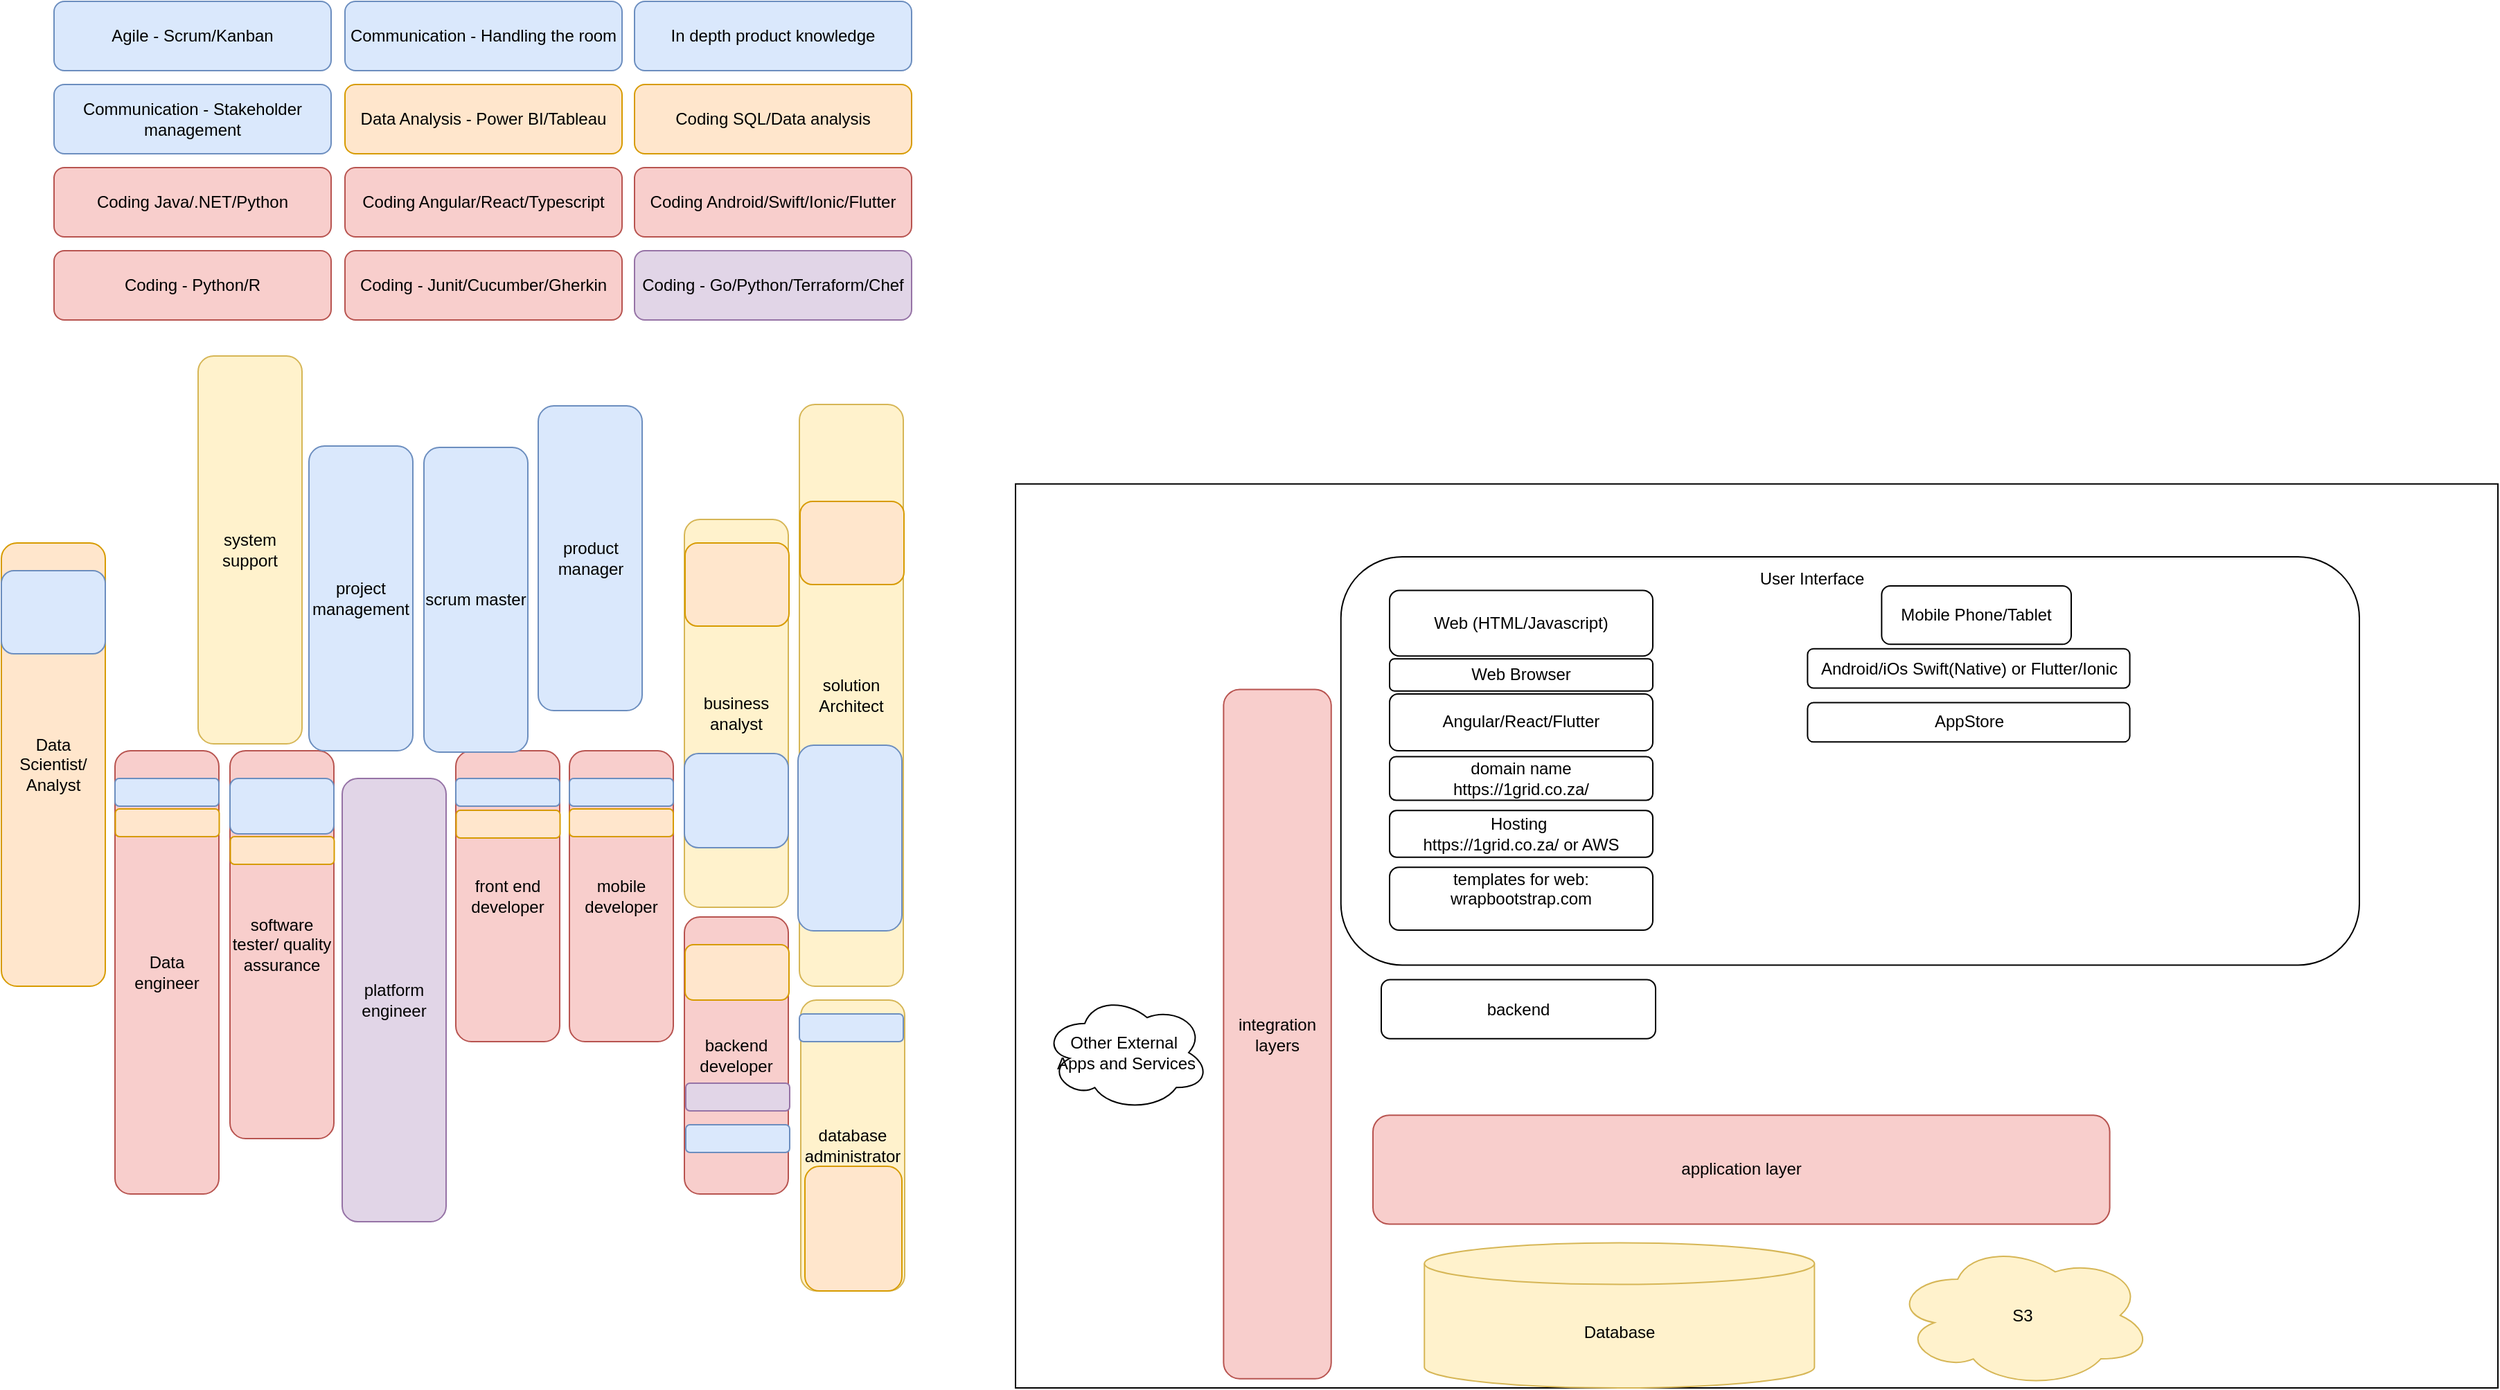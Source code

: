 <mxfile version="24.7.16">
  <diagram name="Page-1" id="NujknsKdn9C_KZ7G8cP3">
    <mxGraphModel dx="1876" dy="634" grid="1" gridSize="10" guides="1" tooltips="1" connect="1" arrows="1" fold="1" page="1" pageScale="1" pageWidth="850" pageHeight="1100" math="0" shadow="0">
      <root>
        <mxCell id="0" />
        <mxCell id="1" parent="0" />
        <mxCell id="dFtFTtCCB6aZaoc2mm9V-1" value="backend developer" style="rounded=1;whiteSpace=wrap;html=1;fillColor=#f8cecc;strokeColor=#b85450;" parent="1" vertex="1">
          <mxGeometry x="431" y="850" width="75" height="200" as="geometry" />
        </mxCell>
        <mxCell id="dFtFTtCCB6aZaoc2mm9V-2" value="front end developer" style="rounded=1;whiteSpace=wrap;html=1;fillColor=#f8cecc;strokeColor=#b85450;" parent="1" vertex="1">
          <mxGeometry x="266" y="730" width="75" height="210" as="geometry" />
        </mxCell>
        <mxCell id="dFtFTtCCB6aZaoc2mm9V-3" value="mobile developer" style="rounded=1;whiteSpace=wrap;html=1;fillColor=#f8cecc;strokeColor=#b85450;" parent="1" vertex="1">
          <mxGeometry x="348" y="730" width="75" height="210" as="geometry" />
        </mxCell>
        <mxCell id="dFtFTtCCB6aZaoc2mm9V-4" value="Coding Java/.NET/Python" style="rounded=1;whiteSpace=wrap;html=1;fillColor=#f8cecc;strokeColor=#b85450;" parent="1" vertex="1">
          <mxGeometry x="-24" y="309" width="200" height="50" as="geometry" />
        </mxCell>
        <mxCell id="dFtFTtCCB6aZaoc2mm9V-5" value="Agile - Scrum/Kanban" style="rounded=1;whiteSpace=wrap;html=1;fillColor=#dae8fc;strokeColor=#6c8ebf;" parent="1" vertex="1">
          <mxGeometry x="-24" y="189" width="200" height="50" as="geometry" />
        </mxCell>
        <mxCell id="dFtFTtCCB6aZaoc2mm9V-6" value="Coding Angular/React/Typescript" style="rounded=1;whiteSpace=wrap;html=1;fillColor=#f8cecc;strokeColor=#b85450;" parent="1" vertex="1">
          <mxGeometry x="186" y="309" width="200" height="50" as="geometry" />
        </mxCell>
        <mxCell id="dFtFTtCCB6aZaoc2mm9V-7" value="Coding Android/Swift/Ionic/Flutter" style="rounded=1;whiteSpace=wrap;html=1;fillColor=#f8cecc;strokeColor=#b85450;" parent="1" vertex="1">
          <mxGeometry x="395" y="309" width="200" height="50" as="geometry" />
        </mxCell>
        <mxCell id="dFtFTtCCB6aZaoc2mm9V-8" value="scrum master" style="rounded=1;whiteSpace=wrap;html=1;fillColor=#dae8fc;strokeColor=#6c8ebf;" parent="1" vertex="1">
          <mxGeometry x="243" y="511" width="75" height="220" as="geometry" />
        </mxCell>
        <mxCell id="dFtFTtCCB6aZaoc2mm9V-10" value="Coding - Go/Python/Terraform/Chef" style="rounded=1;whiteSpace=wrap;html=1;fillColor=#e1d5e7;strokeColor=#9673a6;" parent="1" vertex="1">
          <mxGeometry x="395" y="369" width="200" height="50" as="geometry" />
        </mxCell>
        <mxCell id="dFtFTtCCB6aZaoc2mm9V-11" value="solution Architect" style="rounded=1;whiteSpace=wrap;html=1;fillColor=#fff2cc;strokeColor=#d6b656;" parent="1" vertex="1">
          <mxGeometry x="514" y="480" width="75" height="420" as="geometry" />
        </mxCell>
        <mxCell id="dFtFTtCCB6aZaoc2mm9V-12" value="business analyst" style="rounded=1;whiteSpace=wrap;html=1;fillColor=#fff2cc;strokeColor=#d6b656;" parent="1" vertex="1">
          <mxGeometry x="431" y="563" width="75" height="280" as="geometry" />
        </mxCell>
        <mxCell id="dFtFTtCCB6aZaoc2mm9V-13" value="software tester/ quality assurance" style="rounded=1;whiteSpace=wrap;html=1;fillColor=#f8cecc;strokeColor=#b85450;" parent="1" vertex="1">
          <mxGeometry x="103" y="730" width="75" height="280" as="geometry" />
        </mxCell>
        <mxCell id="dFtFTtCCB6aZaoc2mm9V-14" value="system support" style="rounded=1;whiteSpace=wrap;html=1;fillColor=#fff2cc;strokeColor=#d6b656;" parent="1" vertex="1">
          <mxGeometry x="80" y="445" width="75" height="280" as="geometry" />
        </mxCell>
        <mxCell id="dFtFTtCCB6aZaoc2mm9V-15" value="project management" style="rounded=1;whiteSpace=wrap;html=1;fillColor=#dae8fc;strokeColor=#6c8ebf;" parent="1" vertex="1">
          <mxGeometry x="160" y="510" width="75" height="220" as="geometry" />
        </mxCell>
        <mxCell id="dFtFTtCCB6aZaoc2mm9V-17" value="database administrator" style="rounded=1;whiteSpace=wrap;html=1;fillColor=#fff2cc;strokeColor=#d6b656;" parent="1" vertex="1">
          <mxGeometry x="515" y="910" width="75" height="210" as="geometry" />
        </mxCell>
        <mxCell id="dFtFTtCCB6aZaoc2mm9V-18" value="platform engineer" style="rounded=1;whiteSpace=wrap;html=1;fillColor=#e1d5e7;strokeColor=#9673a6;" parent="1" vertex="1">
          <mxGeometry x="184" y="750" width="75" height="320" as="geometry" />
        </mxCell>
        <mxCell id="dFtFTtCCB6aZaoc2mm9V-19" value="Coding SQL/Data analysis" style="rounded=1;whiteSpace=wrap;html=1;fillColor=#ffe6cc;strokeColor=#d79b00;" parent="1" vertex="1">
          <mxGeometry x="395" y="249" width="200" height="50" as="geometry" />
        </mxCell>
        <mxCell id="dFtFTtCCB6aZaoc2mm9V-20" value="Communication - Handling the room" style="rounded=1;whiteSpace=wrap;html=1;fillColor=#dae8fc;strokeColor=#6c8ebf;" parent="1" vertex="1">
          <mxGeometry x="186" y="189" width="200" height="50" as="geometry" />
        </mxCell>
        <mxCell id="dFtFTtCCB6aZaoc2mm9V-30" value="product manager" style="rounded=1;whiteSpace=wrap;html=1;fillColor=#dae8fc;strokeColor=#6c8ebf;" parent="1" vertex="1">
          <mxGeometry x="325.5" y="481" width="75" height="220" as="geometry" />
        </mxCell>
        <mxCell id="dFtFTtCCB6aZaoc2mm9V-31" value="In depth product knowledge" style="rounded=1;whiteSpace=wrap;html=1;fillColor=#dae8fc;strokeColor=#6c8ebf;" parent="1" vertex="1">
          <mxGeometry x="395" y="189" width="200" height="50" as="geometry" />
        </mxCell>
        <mxCell id="dFtFTtCCB6aZaoc2mm9V-32" value="Communication - Stakeh&lt;span style=&quot;background-color: initial;&quot;&gt;older management&lt;/span&gt;" style="rounded=1;whiteSpace=wrap;html=1;fillColor=#dae8fc;strokeColor=#6c8ebf;" parent="1" vertex="1">
          <mxGeometry x="-24" y="249" width="200" height="50" as="geometry" />
        </mxCell>
        <mxCell id="dFtFTtCCB6aZaoc2mm9V-33" value="Coding - Junit/Cucumber/Gherkin" style="rounded=1;whiteSpace=wrap;html=1;fillColor=#f8cecc;strokeColor=#b85450;" parent="1" vertex="1">
          <mxGeometry x="186" y="369" width="200" height="50" as="geometry" />
        </mxCell>
        <mxCell id="dFtFTtCCB6aZaoc2mm9V-34" value="" style="group" parent="1" vertex="1" connectable="0">
          <mxGeometry x="700" y="590" width="1040" height="600" as="geometry" />
        </mxCell>
        <mxCell id="BulLFf-osRYMEOim3x3r-13" value="" style="rounded=0;whiteSpace=wrap;html=1;" parent="dFtFTtCCB6aZaoc2mm9V-34" vertex="1">
          <mxGeometry x="-30" y="-52.632" width="1070" height="652.632" as="geometry" />
        </mxCell>
        <mxCell id="dFtFTtCCB6aZaoc2mm9V-22" value="application layer" style="rounded=1;whiteSpace=wrap;html=1;fillColor=#f8cecc;strokeColor=#b85450;" parent="dFtFTtCCB6aZaoc2mm9V-34" vertex="1">
          <mxGeometry x="228.003" y="403.155" width="531.795" height="78.562" as="geometry" />
        </mxCell>
        <mxCell id="dFtFTtCCB6aZaoc2mm9V-23" value="Database" style="shape=cylinder3;whiteSpace=wrap;html=1;boundedLbl=1;backgroundOutline=1;size=15;fillColor=#fff2cc;strokeColor=#d6b656;" parent="dFtFTtCCB6aZaoc2mm9V-34" vertex="1">
          <mxGeometry x="265.125" y="495.25" width="281.538" height="104.75" as="geometry" />
        </mxCell>
        <mxCell id="dFtFTtCCB6aZaoc2mm9V-24" value="S3" style="ellipse;shape=cloud;whiteSpace=wrap;html=1;fillColor=#fff2cc;strokeColor=#d6b656;" parent="dFtFTtCCB6aZaoc2mm9V-34" vertex="1">
          <mxGeometry x="603.166" y="495.25" width="187.692" height="104.75" as="geometry" />
        </mxCell>
        <mxCell id="dFtFTtCCB6aZaoc2mm9V-25" value="integration layers" style="rounded=1;whiteSpace=wrap;html=1;fillColor=#f8cecc;strokeColor=#b85450;" parent="dFtFTtCCB6aZaoc2mm9V-34" vertex="1">
          <mxGeometry x="120.18" y="95.789" width="77.69" height="497.558" as="geometry" />
        </mxCell>
        <mxCell id="dFtFTtCCB6aZaoc2mm9V-28" value="" style="rounded=1;whiteSpace=wrap;html=1;" parent="dFtFTtCCB6aZaoc2mm9V-34" vertex="1">
          <mxGeometry x="204.872" width="735.128" height="294.737" as="geometry" />
        </mxCell>
        <mxCell id="dFtFTtCCB6aZaoc2mm9V-29" value="backend" style="rounded=1;whiteSpace=wrap;html=1;" parent="dFtFTtCCB6aZaoc2mm9V-34" vertex="1">
          <mxGeometry x="234" y="305.263" width="198" height="42.621" as="geometry" />
        </mxCell>
        <mxCell id="BulLFf-osRYMEOim3x3r-2" value="Web (HTML/Javascript)" style="rounded=1;whiteSpace=wrap;html=1;" parent="dFtFTtCCB6aZaoc2mm9V-34" vertex="1">
          <mxGeometry x="240" y="24.211" width="190" height="47.368" as="geometry" />
        </mxCell>
        <mxCell id="BulLFf-osRYMEOim3x3r-3" value="Web Browser" style="rounded=1;whiteSpace=wrap;html=1;" parent="dFtFTtCCB6aZaoc2mm9V-34" vertex="1">
          <mxGeometry x="240" y="73.684" width="190" height="23.158" as="geometry" />
        </mxCell>
        <mxCell id="BulLFf-osRYMEOim3x3r-4" value="Angular/React/Flutter" style="rounded=1;whiteSpace=wrap;html=1;" parent="dFtFTtCCB6aZaoc2mm9V-34" vertex="1">
          <mxGeometry x="240" y="98.947" width="190" height="41.053" as="geometry" />
        </mxCell>
        <mxCell id="BulLFf-osRYMEOim3x3r-5" value="domain name&lt;div&gt;https://1grid.co.za/&lt;/div&gt;" style="rounded=1;whiteSpace=wrap;html=1;" parent="dFtFTtCCB6aZaoc2mm9V-34" vertex="1">
          <mxGeometry x="240" y="144.211" width="190" height="31.579" as="geometry" />
        </mxCell>
        <mxCell id="BulLFf-osRYMEOim3x3r-7" value="Hosting&amp;nbsp;&lt;div&gt;https://1grid.co.za/ or AWS&lt;/div&gt;" style="rounded=1;whiteSpace=wrap;html=1;" parent="dFtFTtCCB6aZaoc2mm9V-34" vertex="1">
          <mxGeometry x="240" y="183.158" width="190" height="33.684" as="geometry" />
        </mxCell>
        <mxCell id="BulLFf-osRYMEOim3x3r-8" value="templates for web: wrapbootstrap.com&lt;div&gt;&lt;br&gt;&lt;/div&gt;" style="rounded=1;whiteSpace=wrap;html=1;" parent="dFtFTtCCB6aZaoc2mm9V-34" vertex="1">
          <mxGeometry x="240" y="224.095" width="190" height="45.379" as="geometry" />
        </mxCell>
        <mxCell id="BulLFf-osRYMEOim3x3r-9" value="Mobile Phone/Tablet" style="rounded=1;whiteSpace=wrap;html=1;" parent="dFtFTtCCB6aZaoc2mm9V-34" vertex="1">
          <mxGeometry x="595.17" y="21.053" width="136.83" height="42.105" as="geometry" />
        </mxCell>
        <mxCell id="BulLFf-osRYMEOim3x3r-10" value="Android/iOs Swift(Native) or Flutter/Ionic" style="rounded=1;whiteSpace=wrap;html=1;" parent="dFtFTtCCB6aZaoc2mm9V-34" vertex="1">
          <mxGeometry x="541.692" y="66.316" width="232.59" height="28.421" as="geometry" />
        </mxCell>
        <mxCell id="BulLFf-osRYMEOim3x3r-11" value="AppStore" style="rounded=1;whiteSpace=wrap;html=1;" parent="dFtFTtCCB6aZaoc2mm9V-34" vertex="1">
          <mxGeometry x="541.692" y="105.263" width="232.59" height="28.421" as="geometry" />
        </mxCell>
        <mxCell id="BulLFf-osRYMEOim3x3r-12" value="Other External&amp;nbsp;&lt;div&gt;Apps and Services&lt;/div&gt;" style="ellipse;shape=cloud;whiteSpace=wrap;html=1;" parent="dFtFTtCCB6aZaoc2mm9V-34" vertex="1">
          <mxGeometry x="-10" y="315.789" width="120" height="84.211" as="geometry" />
        </mxCell>
        <mxCell id="BulLFf-osRYMEOim3x3r-16" value="User Interface" style="text;html=1;align=center;verticalAlign=middle;whiteSpace=wrap;rounded=0;" parent="dFtFTtCCB6aZaoc2mm9V-34" vertex="1">
          <mxGeometry x="500" width="90" height="31.579" as="geometry" />
        </mxCell>
        <mxCell id="dFtFTtCCB6aZaoc2mm9V-35" value="Data engineer" style="rounded=1;whiteSpace=wrap;html=1;fillColor=#f8cecc;strokeColor=#b85450;" parent="1" vertex="1">
          <mxGeometry x="20" y="730" width="75" height="320" as="geometry" />
        </mxCell>
        <mxCell id="dFtFTtCCB6aZaoc2mm9V-36" value="Data Scientist/&lt;div&gt;Analyst&lt;/div&gt;" style="rounded=1;whiteSpace=wrap;html=1;fillColor=#ffe6cc;strokeColor=#d79b00;" parent="1" vertex="1">
          <mxGeometry x="-62" y="580" width="75" height="320" as="geometry" />
        </mxCell>
        <mxCell id="dFtFTtCCB6aZaoc2mm9V-37" value="Coding - Python/R" style="rounded=1;whiteSpace=wrap;html=1;fillColor=#f8cecc;strokeColor=#b85450;" parent="1" vertex="1">
          <mxGeometry x="-24" y="369" width="200" height="50" as="geometry" />
        </mxCell>
        <mxCell id="dFtFTtCCB6aZaoc2mm9V-38" value="Data Analysis - Power BI/Tableau" style="rounded=1;whiteSpace=wrap;html=1;fillColor=#ffe6cc;strokeColor=#d79b00;" parent="1" vertex="1">
          <mxGeometry x="186" y="249" width="200" height="50" as="geometry" />
        </mxCell>
        <mxCell id="dFtFTtCCB6aZaoc2mm9V-40" value="" style="rounded=1;whiteSpace=wrap;html=1;fillColor=#dae8fc;strokeColor=#6c8ebf;" parent="1" vertex="1">
          <mxGeometry x="348" y="750" width="75" height="20" as="geometry" />
        </mxCell>
        <mxCell id="dFtFTtCCB6aZaoc2mm9V-41" value="" style="rounded=1;whiteSpace=wrap;html=1;fillColor=#dae8fc;strokeColor=#6c8ebf;" parent="1" vertex="1">
          <mxGeometry x="266" y="750" width="75" height="20" as="geometry" />
        </mxCell>
        <mxCell id="dFtFTtCCB6aZaoc2mm9V-42" value="" style="rounded=1;whiteSpace=wrap;html=1;fillColor=#dae8fc;strokeColor=#6c8ebf;" parent="1" vertex="1">
          <mxGeometry x="103" y="750" width="75" height="40" as="geometry" />
        </mxCell>
        <mxCell id="dFtFTtCCB6aZaoc2mm9V-43" value="" style="rounded=1;whiteSpace=wrap;html=1;fillColor=#dae8fc;strokeColor=#6c8ebf;" parent="1" vertex="1">
          <mxGeometry x="-62" y="600" width="75" height="60" as="geometry" />
        </mxCell>
        <mxCell id="dFtFTtCCB6aZaoc2mm9V-45" value="" style="rounded=1;whiteSpace=wrap;html=1;fillColor=#dae8fc;strokeColor=#6c8ebf;" parent="1" vertex="1">
          <mxGeometry x="514" y="920" width="75" height="20" as="geometry" />
        </mxCell>
        <mxCell id="dFtFTtCCB6aZaoc2mm9V-46" value="" style="rounded=1;whiteSpace=wrap;html=1;fillColor=#dae8fc;strokeColor=#6c8ebf;" parent="1" vertex="1">
          <mxGeometry x="20" y="750" width="75" height="20" as="geometry" />
        </mxCell>
        <mxCell id="dFtFTtCCB6aZaoc2mm9V-47" value="" style="rounded=1;whiteSpace=wrap;html=1;fillColor=#ffe6cc;strokeColor=#d79b00;" parent="1" vertex="1">
          <mxGeometry x="514.5" y="550" width="75" height="60" as="geometry" />
        </mxCell>
        <mxCell id="dFtFTtCCB6aZaoc2mm9V-48" value="" style="rounded=1;whiteSpace=wrap;html=1;fillColor=#ffe6cc;strokeColor=#d79b00;" parent="1" vertex="1">
          <mxGeometry x="431.5" y="580" width="75" height="60" as="geometry" />
        </mxCell>
        <mxCell id="dFtFTtCCB6aZaoc2mm9V-49" value="" style="rounded=1;whiteSpace=wrap;html=1;fillColor=#ffe6cc;strokeColor=#d79b00;" parent="1" vertex="1">
          <mxGeometry x="518" y="1030" width="70" height="90" as="geometry" />
        </mxCell>
        <mxCell id="dFtFTtCCB6aZaoc2mm9V-50" value="" style="rounded=1;whiteSpace=wrap;html=1;fillColor=#ffe6cc;strokeColor=#d79b00;" parent="1" vertex="1">
          <mxGeometry x="431.5" y="870" width="75" height="40" as="geometry" />
        </mxCell>
        <mxCell id="dFtFTtCCB6aZaoc2mm9V-51" value="" style="rounded=1;whiteSpace=wrap;html=1;fillColor=#ffe6cc;strokeColor=#d79b00;" parent="1" vertex="1">
          <mxGeometry x="348" y="772" width="75" height="20" as="geometry" />
        </mxCell>
        <mxCell id="dFtFTtCCB6aZaoc2mm9V-52" value="" style="rounded=1;whiteSpace=wrap;html=1;fillColor=#ffe6cc;strokeColor=#d79b00;" parent="1" vertex="1">
          <mxGeometry x="266.25" y="773" width="75" height="20" as="geometry" />
        </mxCell>
        <mxCell id="dFtFTtCCB6aZaoc2mm9V-53" value="" style="rounded=1;whiteSpace=wrap;html=1;fillColor=#ffe6cc;strokeColor=#d79b00;" parent="1" vertex="1">
          <mxGeometry x="103.25" y="792" width="75" height="20" as="geometry" />
        </mxCell>
        <mxCell id="dFtFTtCCB6aZaoc2mm9V-54" value="" style="rounded=1;whiteSpace=wrap;html=1;fillColor=#ffe6cc;strokeColor=#d79b00;" parent="1" vertex="1">
          <mxGeometry x="20.25" y="772" width="75" height="20" as="geometry" />
        </mxCell>
        <mxCell id="dFtFTtCCB6aZaoc2mm9V-56" value="" style="rounded=1;whiteSpace=wrap;html=1;fillColor=#dae8fc;strokeColor=#6c8ebf;" parent="1" vertex="1">
          <mxGeometry x="431" y="732" width="75" height="68" as="geometry" />
        </mxCell>
        <mxCell id="dFtFTtCCB6aZaoc2mm9V-57" value="" style="rounded=1;whiteSpace=wrap;html=1;fillColor=#e1d5e7;strokeColor=#9673a6;" parent="1" vertex="1">
          <mxGeometry x="432" y="970" width="75" height="20" as="geometry" />
        </mxCell>
        <mxCell id="dFtFTtCCB6aZaoc2mm9V-58" value="" style="rounded=1;whiteSpace=wrap;html=1;fillColor=#dae8fc;strokeColor=#6c8ebf;" parent="1" vertex="1">
          <mxGeometry x="432" y="1000" width="75" height="20" as="geometry" />
        </mxCell>
        <mxCell id="BulLFf-osRYMEOim3x3r-1" value="" style="rounded=1;whiteSpace=wrap;html=1;fillColor=#dae8fc;strokeColor=#6c8ebf;" parent="1" vertex="1">
          <mxGeometry x="513" y="726" width="75" height="134" as="geometry" />
        </mxCell>
      </root>
    </mxGraphModel>
  </diagram>
</mxfile>
